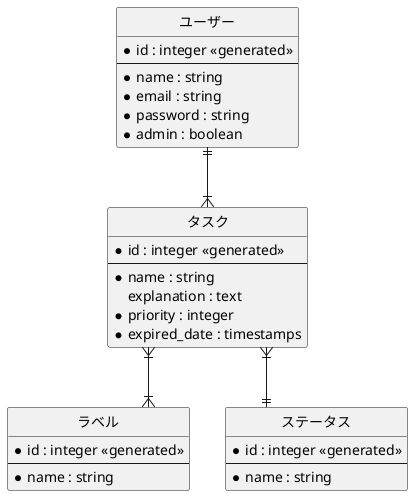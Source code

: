 @startuml

' hide the spot
hide circle

' avoid problems with angled crows feet
skinparam linetype ortho

entity "ユーザー" as user {
  *id : integer <<generated>>
  --
  *name : string
  *email : string
  *password : string
  *admin : boolean
}

entity "タスク" as task {
  *id : integer <<generated>>
  --
  *name : string
  explanation : text
  *priority : integer
  *expired_date : timestamps
}

entity "ラベル" as label {
  *id : integer <<generated>>
  --
  *name : string
}

entity "ステータス" as status {
  *id : integer <<generated>>
  --
  *name : string
}

user ||--|{ task
task }|--|| status
task }|--|{ label

@enduml